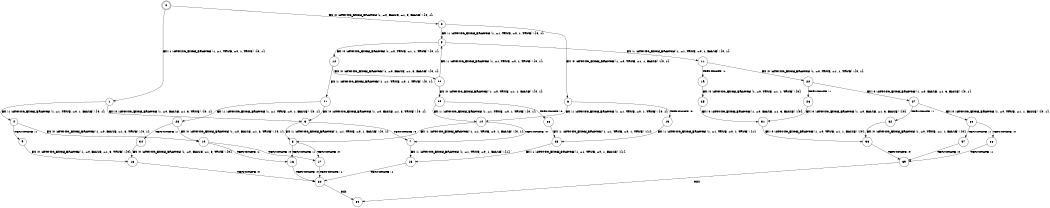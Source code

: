 digraph BCG {
size = "7, 10.5";
center = TRUE;
node [shape = circle];
0 [peripheries = 2];
0 -> 1 [label = "EX !1 !ATOMIC_EXCH_BRANCH (1, +1, TRUE, +0, 1, TRUE) !{0, 1}"];
0 -> 2 [label = "EX !0 !ATOMIC_EXCH_BRANCH (1, +0, FALSE, +1, 3, FALSE) !{0, 1}"];
1 -> 3 [label = "EX !0 !ATOMIC_EXCH_BRANCH (1, +0, FALSE, +1, 3, TRUE) !{0, 1}"];
1 -> 4 [label = "EX !1 !ATOMIC_EXCH_BRANCH (1, +1, TRUE, +0, 1, FALSE) !{0, 1}"];
2 -> 5 [label = "EX !1 !ATOMIC_EXCH_BRANCH (1, +1, TRUE, +0, 1, TRUE) !{0, 1}"];
2 -> 6 [label = "EX !0 !ATOMIC_EXCH_BRANCH (1, +0, TRUE, +1, 1, FALSE) !{0, 1}"];
3 -> 7 [label = "TERMINATE !0"];
3 -> 8 [label = "EX !1 !ATOMIC_EXCH_BRANCH (1, +1, TRUE, +0, 1, FALSE) !{0, 1}"];
4 -> 9 [label = "TERMINATE !1"];
4 -> 10 [label = "EX !0 !ATOMIC_EXCH_BRANCH (1, +0, FALSE, +1, 3, TRUE) !{0, 1}"];
5 -> 11 [label = "EX !1 !ATOMIC_EXCH_BRANCH (1, +1, TRUE, +0, 1, FALSE) !{0, 1}"];
5 -> 12 [label = "EX !0 !ATOMIC_EXCH_BRANCH (1, +0, TRUE, +1, 1, TRUE) !{0, 1}"];
6 -> 13 [label = "TERMINATE !0"];
6 -> 14 [label = "EX !1 !ATOMIC_EXCH_BRANCH (1, +1, TRUE, +0, 1, TRUE) !{0, 1}"];
7 -> 15 [label = "EX !1 !ATOMIC_EXCH_BRANCH (1, +1, TRUE, +0, 1, FALSE) !{1}"];
8 -> 16 [label = "TERMINATE !1"];
8 -> 17 [label = "TERMINATE !0"];
9 -> 18 [label = "EX !0 !ATOMIC_EXCH_BRANCH (1, +0, FALSE, +1, 3, TRUE) !{0}"];
10 -> 16 [label = "TERMINATE !1"];
10 -> 17 [label = "TERMINATE !0"];
11 -> 19 [label = "TERMINATE !1"];
11 -> 20 [label = "EX !0 !ATOMIC_EXCH_BRANCH (1, +0, TRUE, +1, 1, TRUE) !{0, 1}"];
12 -> 21 [label = "EX !1 !ATOMIC_EXCH_BRANCH (1, +1, TRUE, +0, 1, TRUE) !{0, 1}"];
12 -> 22 [label = "EX !0 !ATOMIC_EXCH_BRANCH (1, +0, FALSE, +1, 3, FALSE) !{0, 1}"];
13 -> 23 [label = "EX !1 !ATOMIC_EXCH_BRANCH (1, +1, TRUE, +0, 1, TRUE) !{1}"];
14 -> 7 [label = "TERMINATE !0"];
14 -> 8 [label = "EX !1 !ATOMIC_EXCH_BRANCH (1, +1, TRUE, +0, 1, FALSE) !{0, 1}"];
15 -> 24 [label = "TERMINATE !1"];
16 -> 24 [label = "TERMINATE !0"];
17 -> 24 [label = "TERMINATE !1"];
18 -> 24 [label = "TERMINATE !0"];
19 -> 25 [label = "EX !0 !ATOMIC_EXCH_BRANCH (1, +0, TRUE, +1, 1, TRUE) !{0}"];
20 -> 26 [label = "TERMINATE !1"];
20 -> 27 [label = "EX !0 !ATOMIC_EXCH_BRANCH (1, +0, FALSE, +1, 3, FALSE) !{0, 1}"];
21 -> 28 [label = "EX !1 !ATOMIC_EXCH_BRANCH (1, +1, TRUE, +0, 1, FALSE) !{0, 1}"];
21 -> 3 [label = "EX !0 !ATOMIC_EXCH_BRANCH (1, +0, FALSE, +1, 3, TRUE) !{0, 1}"];
22 -> 5 [label = "EX !1 !ATOMIC_EXCH_BRANCH (1, +1, TRUE, +0, 1, TRUE) !{0, 1}"];
22 -> 29 [label = "EX !0 !ATOMIC_EXCH_BRANCH (1, +0, TRUE, +1, 1, FALSE) !{0, 1}"];
23 -> 15 [label = "EX !1 !ATOMIC_EXCH_BRANCH (1, +1, TRUE, +0, 1, FALSE) !{1}"];
24 -> 30 [label = "exit"];
25 -> 31 [label = "EX !0 !ATOMIC_EXCH_BRANCH (1, +0, FALSE, +1, 3, FALSE) !{0}"];
26 -> 31 [label = "EX !0 !ATOMIC_EXCH_BRANCH (1, +0, FALSE, +1, 3, FALSE) !{0}"];
27 -> 32 [label = "TERMINATE !1"];
27 -> 33 [label = "EX !0 !ATOMIC_EXCH_BRANCH (1, +0, TRUE, +1, 1, FALSE) !{0, 1}"];
28 -> 34 [label = "TERMINATE !1"];
28 -> 10 [label = "EX !0 !ATOMIC_EXCH_BRANCH (1, +0, FALSE, +1, 3, TRUE) !{0, 1}"];
29 -> 35 [label = "TERMINATE !0"];
29 -> 14 [label = "EX !1 !ATOMIC_EXCH_BRANCH (1, +1, TRUE, +0, 1, TRUE) !{0, 1}"];
31 -> 36 [label = "EX !0 !ATOMIC_EXCH_BRANCH (1, +0, TRUE, +1, 1, FALSE) !{0}"];
32 -> 36 [label = "EX !0 !ATOMIC_EXCH_BRANCH (1, +0, TRUE, +1, 1, FALSE) !{0}"];
33 -> 37 [label = "TERMINATE !1"];
33 -> 38 [label = "TERMINATE !0"];
34 -> 18 [label = "EX !0 !ATOMIC_EXCH_BRANCH (1, +0, FALSE, +1, 3, TRUE) !{0}"];
35 -> 23 [label = "EX !1 !ATOMIC_EXCH_BRANCH (1, +1, TRUE, +0, 1, TRUE) !{1}"];
36 -> 39 [label = "TERMINATE !0"];
37 -> 39 [label = "TERMINATE !0"];
38 -> 39 [label = "TERMINATE !1"];
39 -> 30 [label = "exit"];
}
